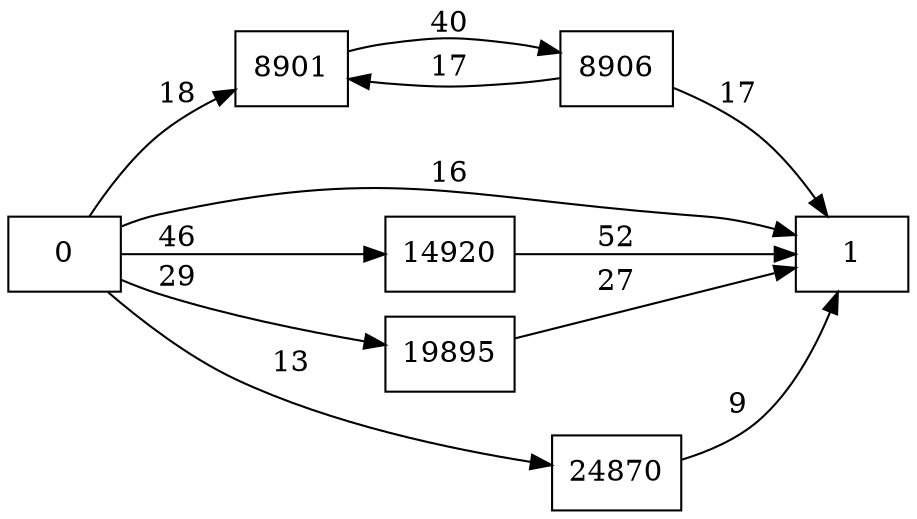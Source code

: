 digraph {
	graph [rankdir=LR]
	node [shape=rectangle]
	8901 -> 8906 [label=40]
	8906 -> 8901 [label=17]
	8906 -> 1 [label=17]
	14920 -> 1 [label=52]
	19895 -> 1 [label=27]
	24870 -> 1 [label=9]
	0 -> 1 [label=16]
	0 -> 8901 [label=18]
	0 -> 14920 [label=46]
	0 -> 19895 [label=29]
	0 -> 24870 [label=13]
}
